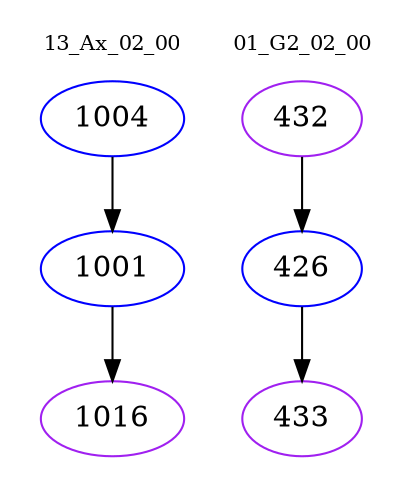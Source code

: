 digraph{
subgraph cluster_0 {
color = white
label = "13_Ax_02_00";
fontsize=10;
T0_1004 [label="1004", color="blue"]
T0_1004 -> T0_1001 [color="black"]
T0_1001 [label="1001", color="blue"]
T0_1001 -> T0_1016 [color="black"]
T0_1016 [label="1016", color="purple"]
}
subgraph cluster_1 {
color = white
label = "01_G2_02_00";
fontsize=10;
T1_432 [label="432", color="purple"]
T1_432 -> T1_426 [color="black"]
T1_426 [label="426", color="blue"]
T1_426 -> T1_433 [color="black"]
T1_433 [label="433", color="purple"]
}
}
